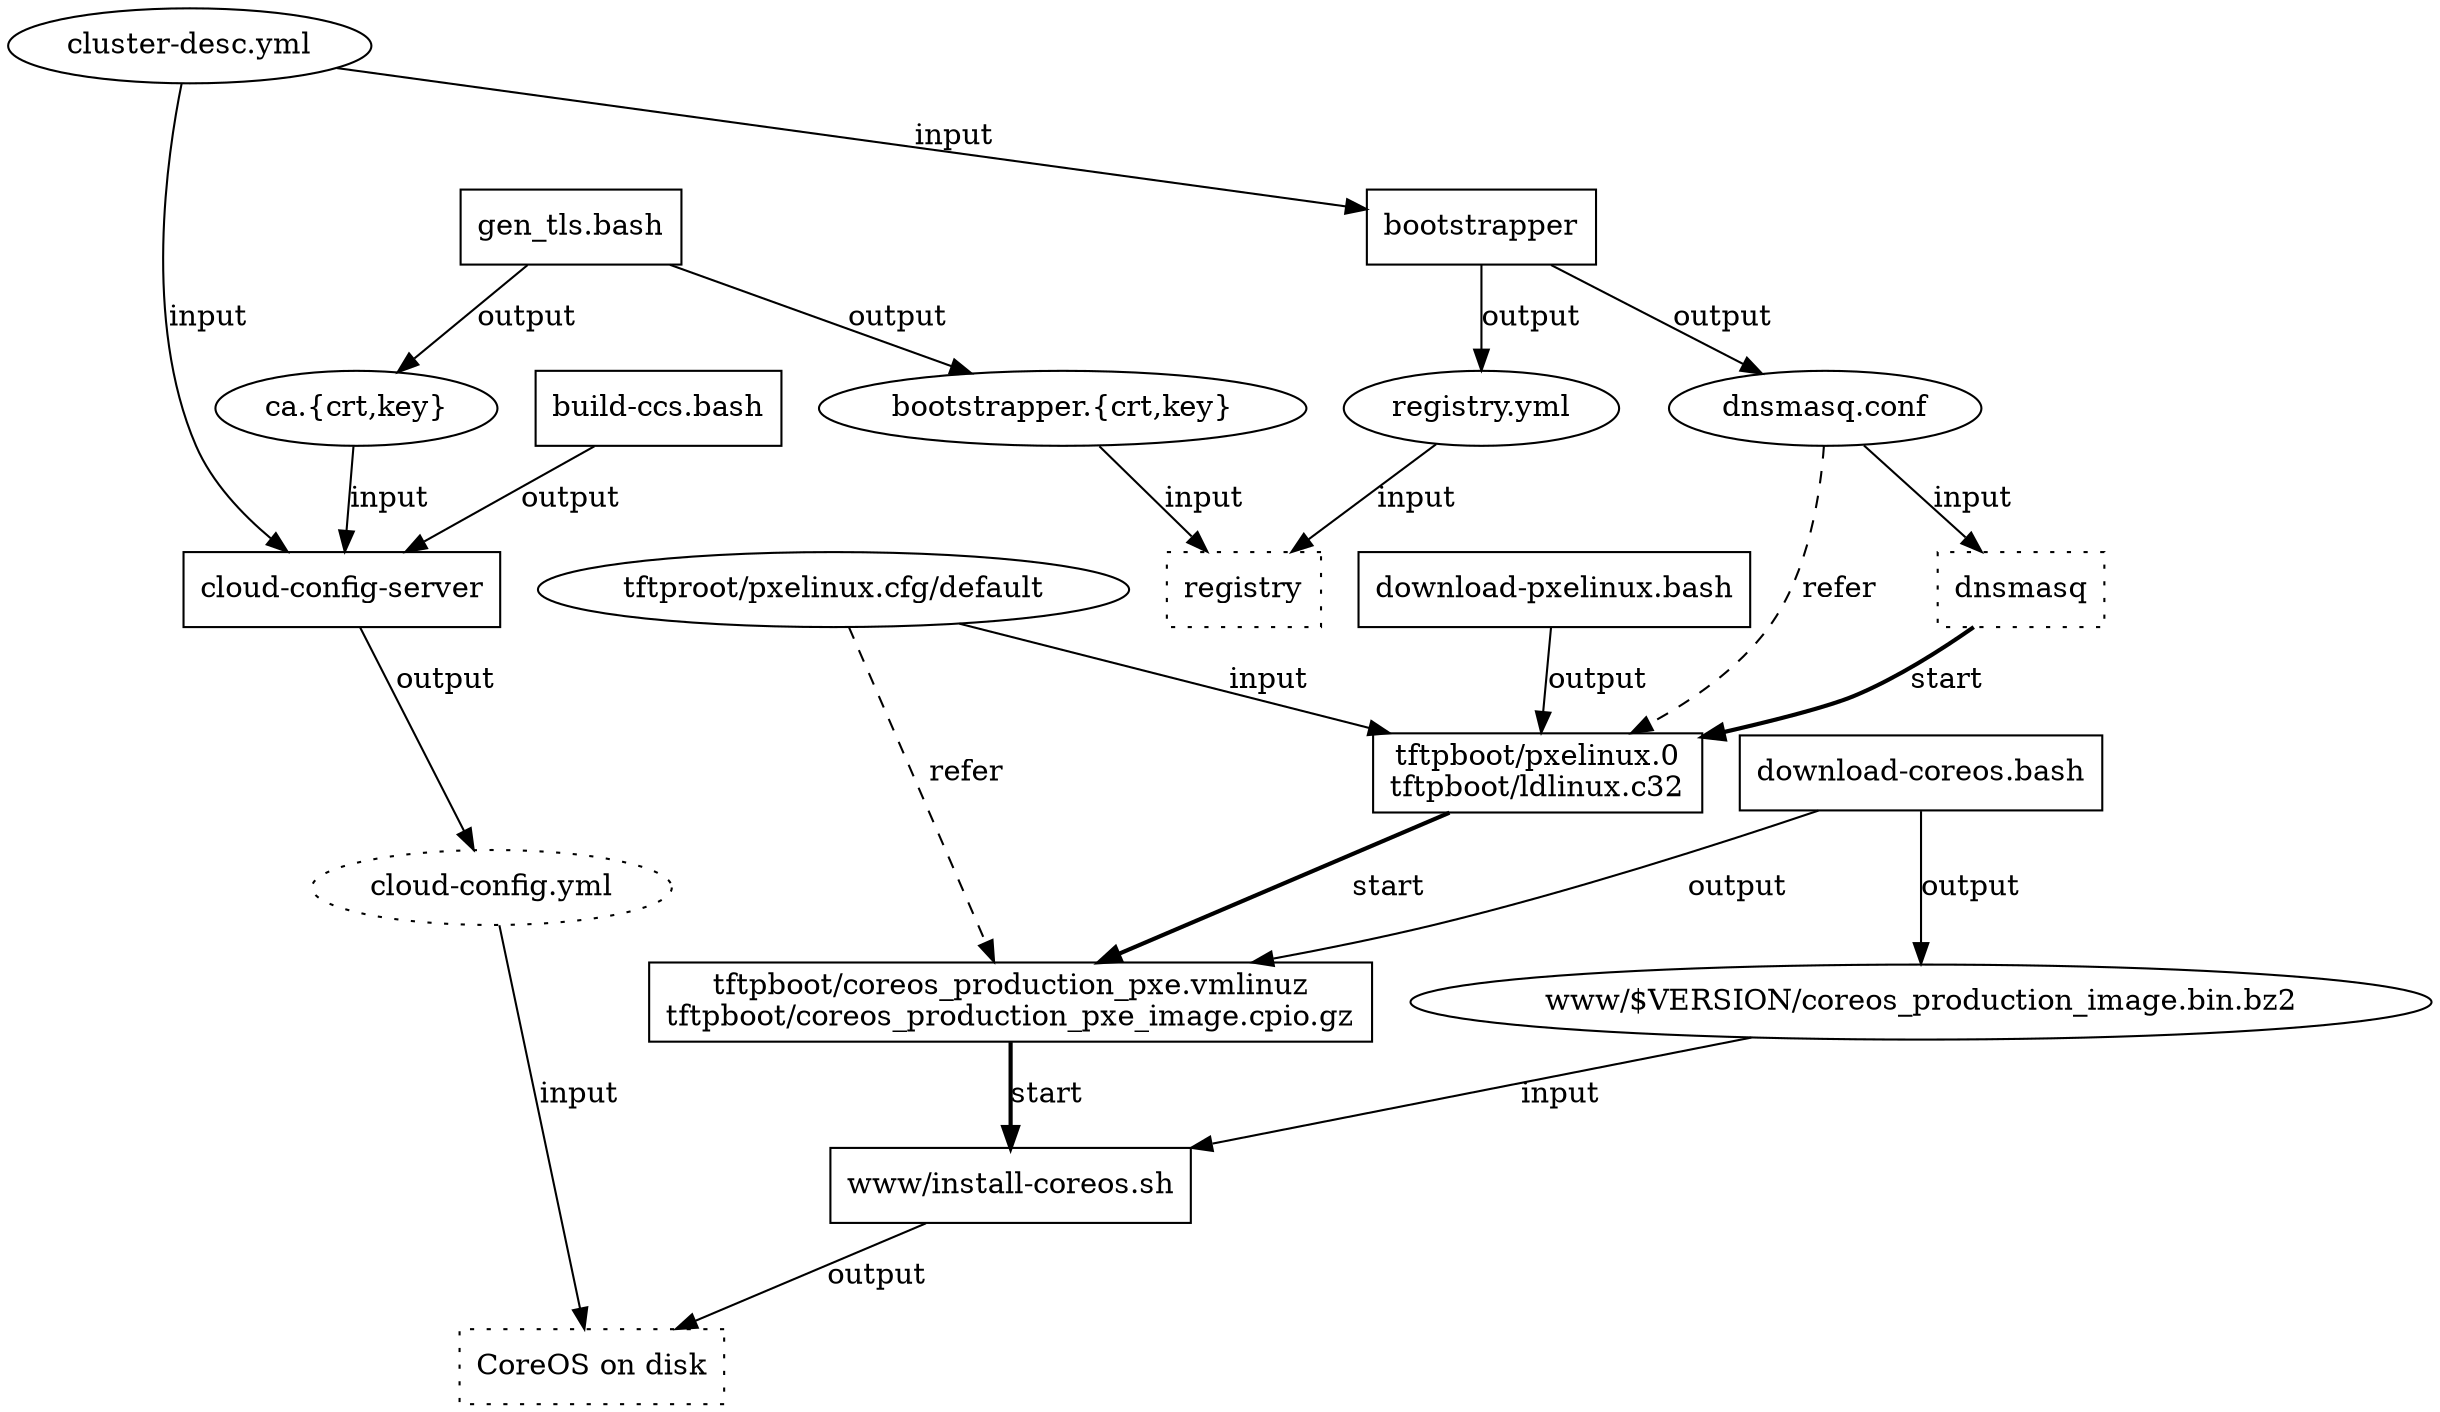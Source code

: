 digraph {
	cluster_desc [label="cluster-desc.yml"];
	dnsmasq_conf [label="dnsmasq.conf"];
	registry_yml [label="registry.yml"];
	pxelinux_cfg [label="tftproot/pxelinux.cfg/default"];
	coreos_img [label="www/$VERSION/coreos_production_image.bin.bz2"];
	cloud_config [label="cloud-config.yml", style="dotted"];
	ca_crt [label="ca.{crt,key}"];
	bootstrapper_crt [label="bootstrapper.{crt,key}"];

	download_pxelinux [label="download-pxelinux.bash", shape="box"];
	download_coreos [label="download-coreos.bash", shape="box"];
	build_ccs [label="build-ccs.bash", shape="box"];
	bootstrapper [shape="box"];
	gen_tls [label="gen_tls.bash", shape="box"];
	dnsmasq [shape="box", style="dotted"];
	pxelinux_0 [label="tftpboot/pxelinux.0\ntftpboot/ldlinux.c32", shape="box"];
	coreos_vmlinuz [label="tftpboot/coreos_production_pxe.vmlinuz\ntftpboot/coreos_production_pxe_image.cpio.gz", shape="box"];
	install_coreos_sh [label="www/install-coreos.sh", shape="box"];
	coreos [label="CoreOS on disk", shape="box", style="dotted"];
	cloud_config_server [label="cloud-config-server", shape="box"];
	registry [label="registry", shape="box", style="dotted"];
	
	// bootstrapper generates configuration files.
	cluster_desc -> bootstrapper [label="input"];
	bootstrapper -> dnsmasq_conf [label="output"];
	bootstrapper -> registry_yml [label="output"];

	// TLS assets
	gen_tls -> ca_crt [label="output"];
	gen_tls -> bootstrapper_crt [label="output"];
	
	
	// dnsmasq
	download_pxelinux -> pxelinux_0 [label="output"];
	dnsmasq_conf -> dnsmasq [label="input"];
	dnsmasq_conf -> pxelinux_0 [label="refer", style="dashed"];
	pxelinux_cfg -> pxelinux_0 [label="input"];
	pxelinux_cfg -> coreos_vmlinuz [label="refer", style="dashed"];
	dnsmasq -> pxelinux_0 [label="start", style="bold"];
	pxelinux_0 -> coreos_vmlinuz [label="start", style="bold"];
	download_coreos -> coreos_vmlinuz [label="output"];
	download_coreos -> coreos_img [label="output"];
	coreos_vmlinuz -> install_coreos_sh [label="start", style="bold"];
	coreos_img -> install_coreos_sh [label="input"];
	install_coreos_sh -> coreos [label="output"];
	cloud_config -> coreos [label="input"];

	// cloud-config-server
	build_ccs -> cloud_config_server [label="output"];
	cluster_desc -> cloud_config_server [label="input"];
	ca_crt -> cloud_config_server [label="input"];
	cloud_config_server -> cloud_config [label="output"];

	// Docker registry
	bootstrapper_crt -> registry [label="input"];
	registry_yml -> registry [label="input"];
	
}